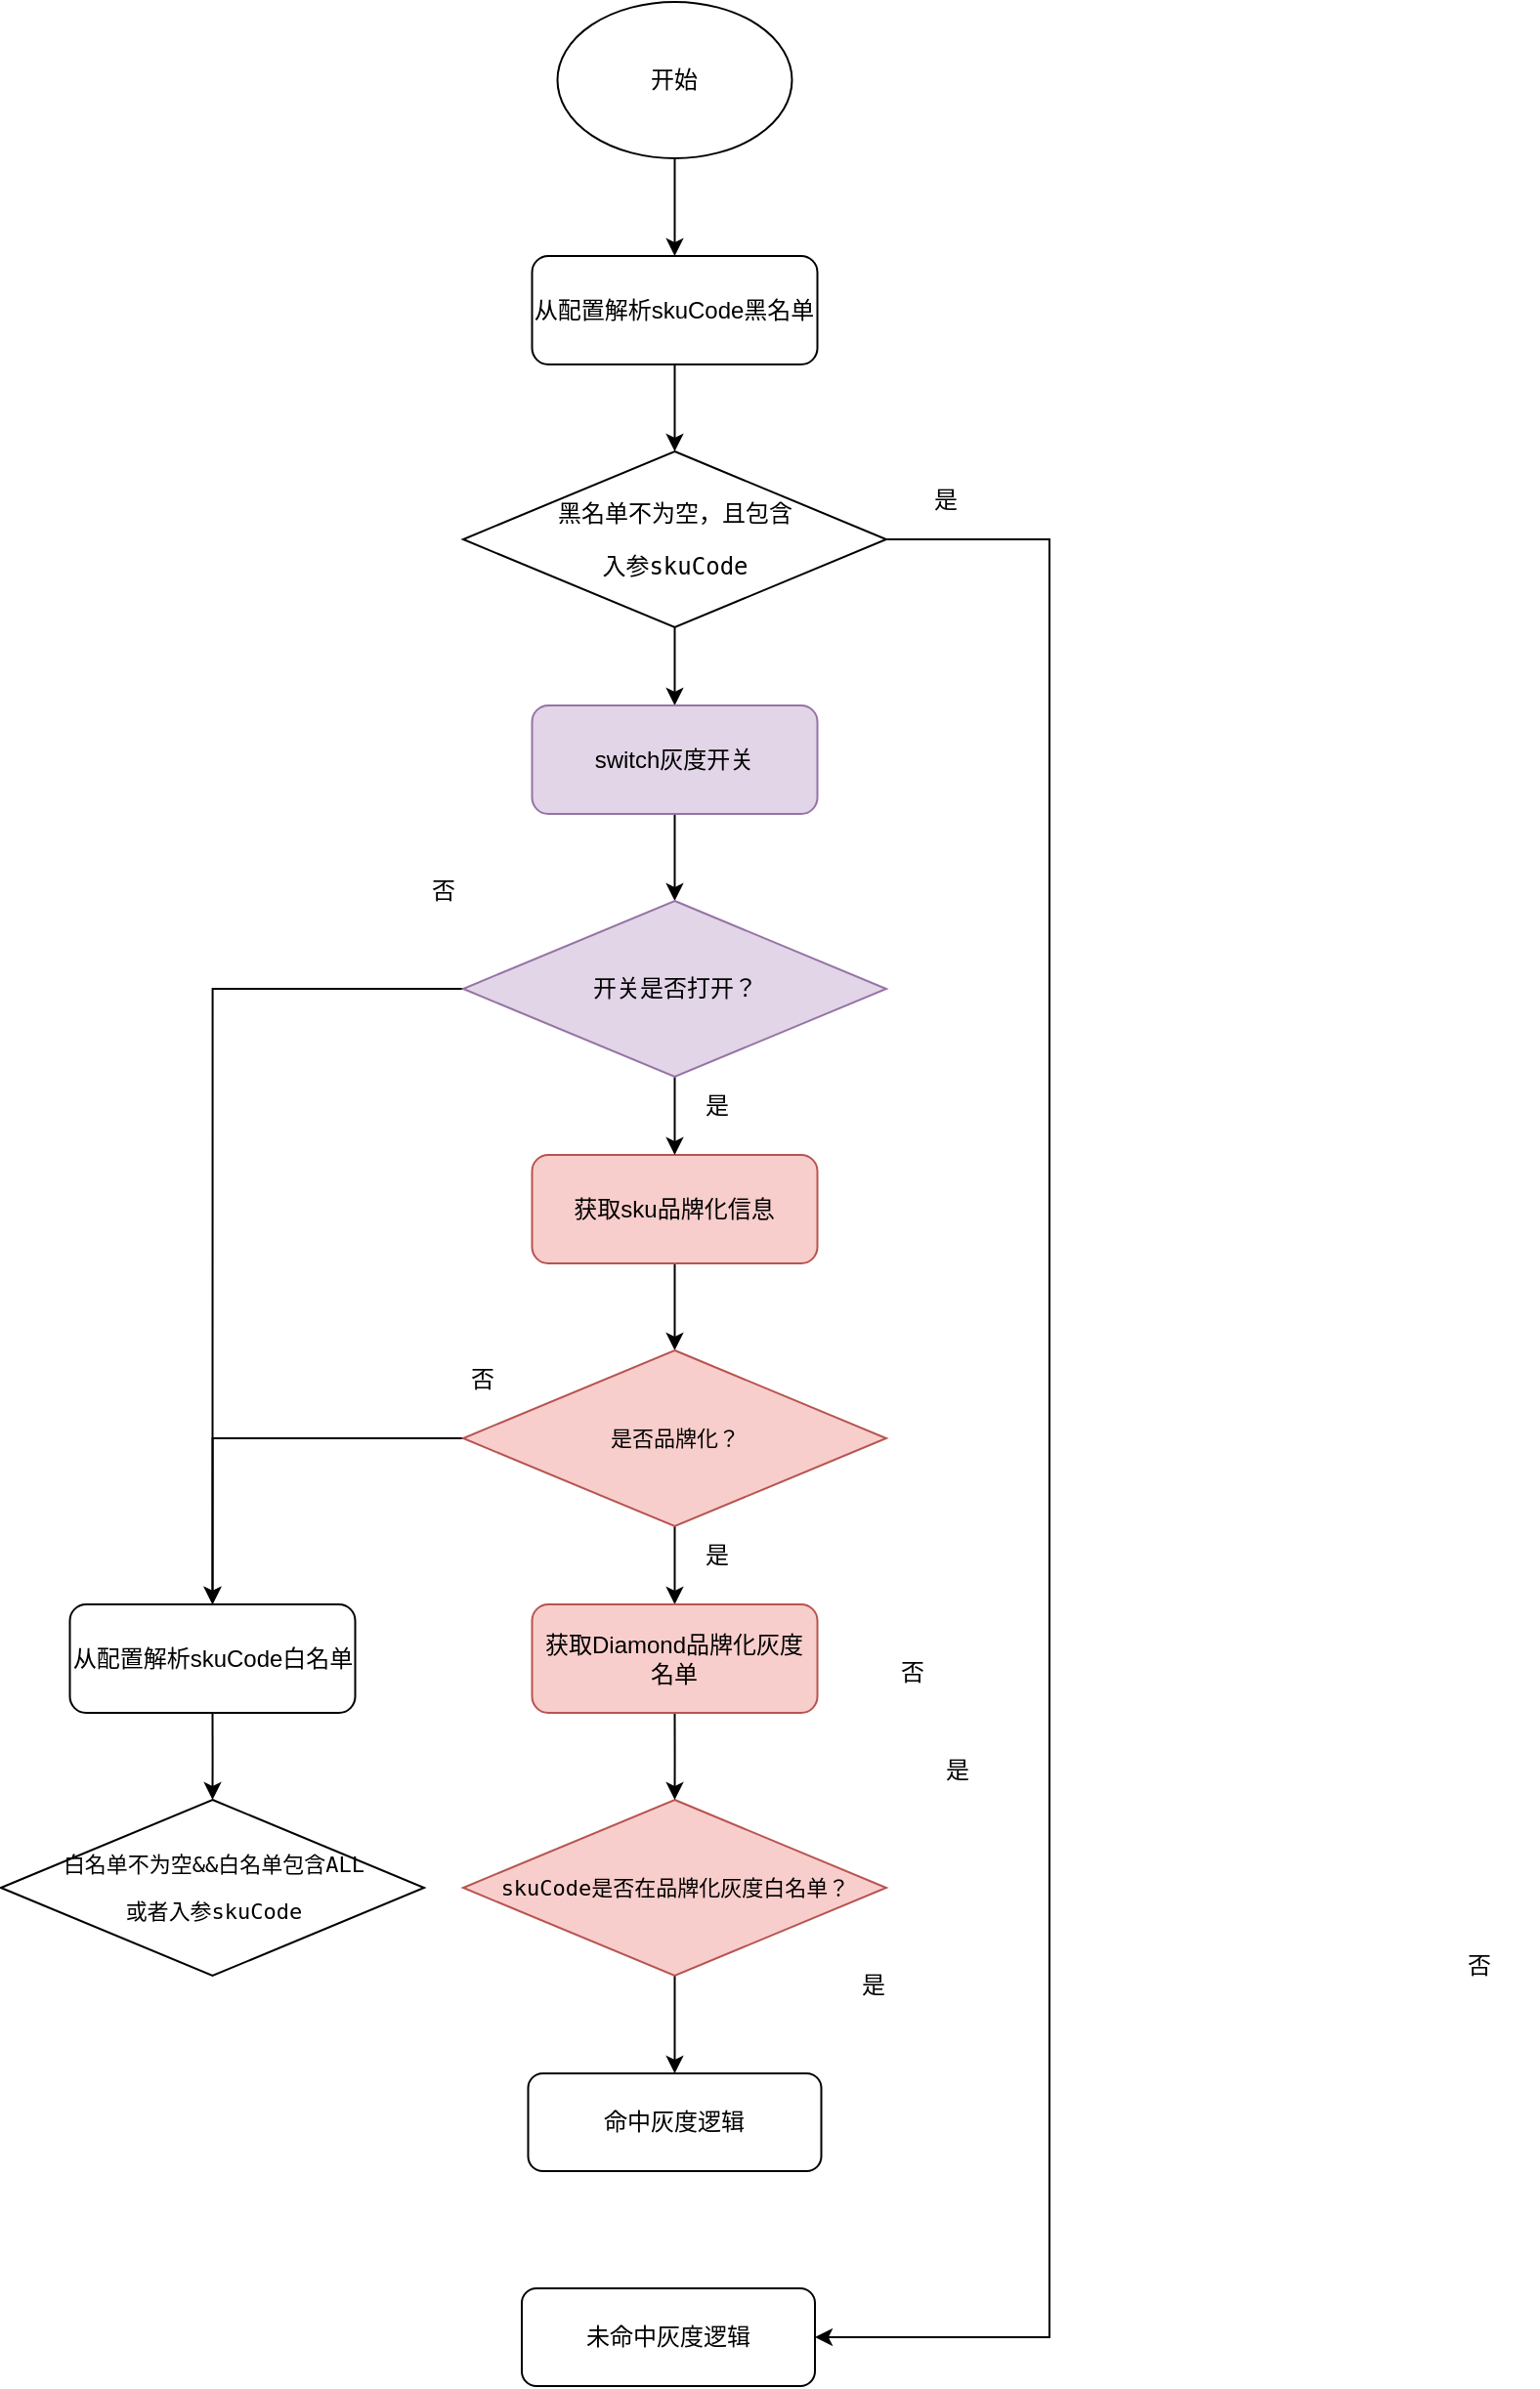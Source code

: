 <mxfile version="27.0.6">
  <diagram name="第 1 页" id="TPPGtjHfXh9HnJe1UCOh">
    <mxGraphModel dx="1298" dy="-463" grid="1" gridSize="10" guides="1" tooltips="1" connect="1" arrows="1" fold="1" page="1" pageScale="1" pageWidth="827" pageHeight="1169" math="0" shadow="0">
      <root>
        <mxCell id="0" />
        <mxCell id="1" parent="0" />
        <mxCell id="UmKEvGoLfJC2SGq9Wwgh-12" value="是" style="text;html=1;align=center;verticalAlign=middle;whiteSpace=wrap;rounded=0;" parent="1" vertex="1">
          <mxGeometry x="1070" y="2720" width="60" height="30" as="geometry" />
        </mxCell>
        <mxCell id="UmKEvGoLfJC2SGq9Wwgh-39" value="是" style="text;html=1;align=center;verticalAlign=middle;whiteSpace=wrap;rounded=0;" parent="1" vertex="1">
          <mxGeometry x="990" y="2500" width="60" height="30" as="geometry" />
        </mxCell>
        <mxCell id="UmKEvGoLfJC2SGq9Wwgh-62" value="是" style="text;html=1;align=center;verticalAlign=middle;whiteSpace=wrap;rounded=0;" parent="1" vertex="1">
          <mxGeometry x="1106.5" y="1960" width="60" height="30" as="geometry" />
        </mxCell>
        <mxCell id="UmKEvGoLfJC2SGq9Wwgh-63" value="否" style="text;html=1;align=center;verticalAlign=middle;whiteSpace=wrap;rounded=0;" parent="1" vertex="1">
          <mxGeometry x="1380" y="2710" width="60" height="30" as="geometry" />
        </mxCell>
        <mxCell id="UmKEvGoLfJC2SGq9Wwgh-64" value="是" style="text;html=1;align=center;verticalAlign=middle;whiteSpace=wrap;rounded=0;" parent="1" vertex="1">
          <mxGeometry x="990" y="2270" width="60" height="30" as="geometry" />
        </mxCell>
        <mxCell id="UmKEvGoLfJC2SGq9Wwgh-65" value="否" style="text;html=1;align=center;verticalAlign=middle;whiteSpace=wrap;rounded=0;" parent="1" vertex="1">
          <mxGeometry x="1090" y="2560" width="60" height="30" as="geometry" />
        </mxCell>
        <mxCell id="UmKEvGoLfJC2SGq9Wwgh-66" value="命中灰度逻辑" style="rounded=1;whiteSpace=wrap;html=1;fillColor=none;strokeColor=default;" parent="1" vertex="1">
          <mxGeometry x="923.25" y="2780" width="150" height="50" as="geometry" />
        </mxCell>
        <mxCell id="UmKEvGoLfJC2SGq9Wwgh-77" style="edgeStyle=orthogonalEdgeStyle;rounded=0;orthogonalLoop=1;jettySize=auto;html=1;exitX=0.5;exitY=1;exitDx=0;exitDy=0;entryX=0.5;entryY=0;entryDx=0;entryDy=0;" parent="1" source="UmKEvGoLfJC2SGq9Wwgh-67" target="UmKEvGoLfJC2SGq9Wwgh-69" edge="1">
          <mxGeometry relative="1" as="geometry" />
        </mxCell>
        <mxCell id="UmKEvGoLfJC2SGq9Wwgh-67" value="从配置解析skuCode黑名单" style="rounded=1;whiteSpace=wrap;html=1;fillColor=none;" parent="1" vertex="1">
          <mxGeometry x="925.25" y="1850" width="146" height="55.5" as="geometry" />
        </mxCell>
        <mxCell id="UmKEvGoLfJC2SGq9Wwgh-83" style="edgeStyle=orthogonalEdgeStyle;rounded=0;orthogonalLoop=1;jettySize=auto;html=1;exitX=0.5;exitY=1;exitDx=0;exitDy=0;entryX=0.5;entryY=0;entryDx=0;entryDy=0;" parent="1" source="UmKEvGoLfJC2SGq9Wwgh-68" target="UmKEvGoLfJC2SGq9Wwgh-70" edge="1">
          <mxGeometry relative="1" as="geometry" />
        </mxCell>
        <mxCell id="UmKEvGoLfJC2SGq9Wwgh-68" value="获取sku品牌化信息" style="rounded=1;whiteSpace=wrap;html=1;fillColor=#f8cecc;strokeColor=#b85450;" parent="1" vertex="1">
          <mxGeometry x="925.25" y="2310" width="146" height="55.5" as="geometry" />
        </mxCell>
        <mxCell id="UmKEvGoLfJC2SGq9Wwgh-88" style="edgeStyle=orthogonalEdgeStyle;rounded=0;orthogonalLoop=1;jettySize=auto;html=1;exitX=0.5;exitY=1;exitDx=0;exitDy=0;entryX=0.5;entryY=0;entryDx=0;entryDy=0;" parent="1" source="UmKEvGoLfJC2SGq9Wwgh-69" target="UmKEvGoLfJC2SGq9Wwgh-78" edge="1">
          <mxGeometry relative="1" as="geometry" />
        </mxCell>
        <mxCell id="w0c8Gbi3kI__TQoFMp2J-12" style="edgeStyle=orthogonalEdgeStyle;rounded=0;orthogonalLoop=1;jettySize=auto;html=1;exitX=1;exitY=0.5;exitDx=0;exitDy=0;entryX=1;entryY=0.5;entryDx=0;entryDy=0;" edge="1" parent="1" source="UmKEvGoLfJC2SGq9Wwgh-69" target="UmKEvGoLfJC2SGq9Wwgh-71">
          <mxGeometry relative="1" as="geometry">
            <Array as="points">
              <mxPoint x="1190" y="1995" />
              <mxPoint x="1190" y="2915" />
            </Array>
          </mxGeometry>
        </mxCell>
        <mxCell id="UmKEvGoLfJC2SGq9Wwgh-69" value="&lt;pre&gt;&lt;pre&gt;&lt;pre style=&quot;font-size: 12px;&quot;&gt;黑名单不为空，且包含&lt;/pre&gt;&lt;pre style=&quot;font-size: 12px;&quot;&gt;入参skuCode&lt;/pre&gt;&lt;/pre&gt;&lt;/pre&gt;" style="rhombus;whiteSpace=wrap;html=1;fillColor=none;verticalAlign=middle;horizontal=1;spacing=0;fontSize=11;" parent="1" vertex="1">
          <mxGeometry x="890" y="1950" width="216.5" height="90" as="geometry" />
        </mxCell>
        <mxCell id="w0c8Gbi3kI__TQoFMp2J-3" style="edgeStyle=orthogonalEdgeStyle;rounded=0;orthogonalLoop=1;jettySize=auto;html=1;exitX=0.5;exitY=1;exitDx=0;exitDy=0;entryX=0.5;entryY=0;entryDx=0;entryDy=0;" edge="1" parent="1" source="UmKEvGoLfJC2SGq9Wwgh-70" target="w0c8Gbi3kI__TQoFMp2J-1">
          <mxGeometry relative="1" as="geometry" />
        </mxCell>
        <mxCell id="w0c8Gbi3kI__TQoFMp2J-10" style="edgeStyle=orthogonalEdgeStyle;rounded=0;orthogonalLoop=1;jettySize=auto;html=1;exitX=0;exitY=0.5;exitDx=0;exitDy=0;entryX=0.5;entryY=0;entryDx=0;entryDy=0;" edge="1" parent="1" source="UmKEvGoLfJC2SGq9Wwgh-70" target="UmKEvGoLfJC2SGq9Wwgh-73">
          <mxGeometry relative="1" as="geometry" />
        </mxCell>
        <mxCell id="UmKEvGoLfJC2SGq9Wwgh-70" value="&lt;pre&gt;&lt;pre&gt;是否品牌化？&lt;/pre&gt;&lt;/pre&gt;" style="rhombus;whiteSpace=wrap;html=1;fillColor=#f8cecc;verticalAlign=middle;horizontal=1;spacing=0;fontSize=11;strokeColor=#b85450;" parent="1" vertex="1">
          <mxGeometry x="890" y="2410" width="216.5" height="90" as="geometry" />
        </mxCell>
        <mxCell id="UmKEvGoLfJC2SGq9Wwgh-71" value="未命中灰度逻辑" style="rounded=1;whiteSpace=wrap;html=1;fillColor=none;strokeColor=default;" parent="1" vertex="1">
          <mxGeometry x="920" y="2890" width="150" height="50" as="geometry" />
        </mxCell>
        <mxCell id="w0c8Gbi3kI__TQoFMp2J-11" style="edgeStyle=orthogonalEdgeStyle;rounded=0;orthogonalLoop=1;jettySize=auto;html=1;exitX=0.5;exitY=1;exitDx=0;exitDy=0;entryX=0.5;entryY=0;entryDx=0;entryDy=0;" edge="1" parent="1" source="UmKEvGoLfJC2SGq9Wwgh-72" target="UmKEvGoLfJC2SGq9Wwgh-66">
          <mxGeometry relative="1" as="geometry" />
        </mxCell>
        <mxCell id="UmKEvGoLfJC2SGq9Wwgh-72" value="&lt;pre&gt;&lt;pre&gt;skuCode是否在品牌化灰度白名单？&lt;/pre&gt;&lt;/pre&gt;" style="rhombus;whiteSpace=wrap;html=1;fillColor=#f8cecc;verticalAlign=middle;horizontal=1;spacing=0;fontSize=11;strokeColor=#b85450;" parent="1" vertex="1">
          <mxGeometry x="890" y="2640" width="216.5" height="90" as="geometry" />
        </mxCell>
        <mxCell id="UmKEvGoLfJC2SGq9Wwgh-86" style="edgeStyle=orthogonalEdgeStyle;rounded=0;orthogonalLoop=1;jettySize=auto;html=1;exitX=0.5;exitY=1;exitDx=0;exitDy=0;entryX=0.5;entryY=0;entryDx=0;entryDy=0;" parent="1" source="UmKEvGoLfJC2SGq9Wwgh-73" target="UmKEvGoLfJC2SGq9Wwgh-74" edge="1">
          <mxGeometry relative="1" as="geometry" />
        </mxCell>
        <mxCell id="UmKEvGoLfJC2SGq9Wwgh-73" value="从配置解析skuCode白名单" style="rounded=1;whiteSpace=wrap;html=1;fillColor=none;" parent="1" vertex="1">
          <mxGeometry x="688.75" y="2540" width="146" height="55.5" as="geometry" />
        </mxCell>
        <mxCell id="UmKEvGoLfJC2SGq9Wwgh-74" value="&lt;pre&gt;&lt;pre&gt;&lt;font&gt;白名单不为空&amp;amp;&amp;amp;白名单包含ALL&lt;/font&gt;&lt;/pre&gt;&lt;pre&gt;&lt;font&gt;或者&lt;/font&gt;入参skuCode&lt;/pre&gt;&lt;/pre&gt;" style="rhombus;whiteSpace=wrap;html=1;fillColor=none;verticalAlign=middle;horizontal=1;spacing=0;fontSize=11;" parent="1" vertex="1">
          <mxGeometry x="653.5" y="2640" width="216.5" height="90" as="geometry" />
        </mxCell>
        <mxCell id="UmKEvGoLfJC2SGq9Wwgh-76" style="edgeStyle=orthogonalEdgeStyle;rounded=0;orthogonalLoop=1;jettySize=auto;html=1;exitX=0.5;exitY=1;exitDx=0;exitDy=0;entryX=0.5;entryY=0;entryDx=0;entryDy=0;" parent="1" source="UmKEvGoLfJC2SGq9Wwgh-75" target="UmKEvGoLfJC2SGq9Wwgh-67" edge="1">
          <mxGeometry relative="1" as="geometry" />
        </mxCell>
        <mxCell id="UmKEvGoLfJC2SGq9Wwgh-75" value="开始" style="ellipse;whiteSpace=wrap;html=1;fillColor=none;" parent="1" vertex="1">
          <mxGeometry x="938.25" y="1720" width="120" height="80" as="geometry" />
        </mxCell>
        <mxCell id="UmKEvGoLfJC2SGq9Wwgh-89" style="edgeStyle=orthogonalEdgeStyle;rounded=0;orthogonalLoop=1;jettySize=auto;html=1;exitX=0.5;exitY=1;exitDx=0;exitDy=0;entryX=0.5;entryY=0;entryDx=0;entryDy=0;" parent="1" source="UmKEvGoLfJC2SGq9Wwgh-78" target="UmKEvGoLfJC2SGq9Wwgh-79" edge="1">
          <mxGeometry relative="1" as="geometry" />
        </mxCell>
        <mxCell id="UmKEvGoLfJC2SGq9Wwgh-78" value="switch灰度开关" style="rounded=1;whiteSpace=wrap;html=1;fillColor=#e1d5e7;strokeColor=#9673a6;" parent="1" vertex="1">
          <mxGeometry x="925.25" y="2080" width="146" height="55.5" as="geometry" />
        </mxCell>
        <mxCell id="UmKEvGoLfJC2SGq9Wwgh-82" style="edgeStyle=orthogonalEdgeStyle;rounded=0;orthogonalLoop=1;jettySize=auto;html=1;exitX=0.5;exitY=1;exitDx=0;exitDy=0;entryX=0.5;entryY=0;entryDx=0;entryDy=0;" parent="1" source="UmKEvGoLfJC2SGq9Wwgh-79" target="UmKEvGoLfJC2SGq9Wwgh-68" edge="1">
          <mxGeometry relative="1" as="geometry" />
        </mxCell>
        <mxCell id="w0c8Gbi3kI__TQoFMp2J-9" style="edgeStyle=orthogonalEdgeStyle;rounded=0;orthogonalLoop=1;jettySize=auto;html=1;exitX=0;exitY=0.5;exitDx=0;exitDy=0;entryX=0.5;entryY=0;entryDx=0;entryDy=0;" edge="1" parent="1" source="UmKEvGoLfJC2SGq9Wwgh-79" target="UmKEvGoLfJC2SGq9Wwgh-73">
          <mxGeometry relative="1" as="geometry" />
        </mxCell>
        <mxCell id="UmKEvGoLfJC2SGq9Wwgh-79" value="&lt;pre&gt;&lt;pre&gt;&lt;pre style=&quot;font-size: 12px;&quot;&gt;开关是否打开？&lt;/pre&gt;&lt;/pre&gt;&lt;/pre&gt;" style="rhombus;whiteSpace=wrap;html=1;fillColor=#e1d5e7;verticalAlign=middle;horizontal=1;spacing=0;fontSize=11;strokeColor=#9673a6;" parent="1" vertex="1">
          <mxGeometry x="890" y="2180" width="216.5" height="90" as="geometry" />
        </mxCell>
        <mxCell id="UmKEvGoLfJC2SGq9Wwgh-90" value="否" style="text;html=1;align=center;verticalAlign=middle;whiteSpace=wrap;rounded=0;" parent="1" vertex="1">
          <mxGeometry x="850" y="2160" width="60" height="30" as="geometry" />
        </mxCell>
        <mxCell id="UmKEvGoLfJC2SGq9Wwgh-93" value="否" style="text;html=1;align=center;verticalAlign=middle;whiteSpace=wrap;rounded=0;" parent="1" vertex="1">
          <mxGeometry x="870" y="2410" width="60" height="30" as="geometry" />
        </mxCell>
        <mxCell id="UmKEvGoLfJC2SGq9Wwgh-99" value="是" style="text;html=1;align=center;verticalAlign=middle;whiteSpace=wrap;rounded=0;" parent="1" vertex="1">
          <mxGeometry x="1113.25" y="2610" width="60" height="30" as="geometry" />
        </mxCell>
        <mxCell id="w0c8Gbi3kI__TQoFMp2J-5" style="edgeStyle=orthogonalEdgeStyle;rounded=0;orthogonalLoop=1;jettySize=auto;html=1;exitX=0.5;exitY=1;exitDx=0;exitDy=0;" edge="1" parent="1" source="w0c8Gbi3kI__TQoFMp2J-1" target="UmKEvGoLfJC2SGq9Wwgh-72">
          <mxGeometry relative="1" as="geometry" />
        </mxCell>
        <mxCell id="w0c8Gbi3kI__TQoFMp2J-1" value="获取Diamond品牌化灰度名单" style="rounded=1;whiteSpace=wrap;html=1;fillColor=#f8cecc;strokeColor=#b85450;" vertex="1" parent="1">
          <mxGeometry x="925.25" y="2540" width="146" height="55.5" as="geometry" />
        </mxCell>
      </root>
    </mxGraphModel>
  </diagram>
</mxfile>
